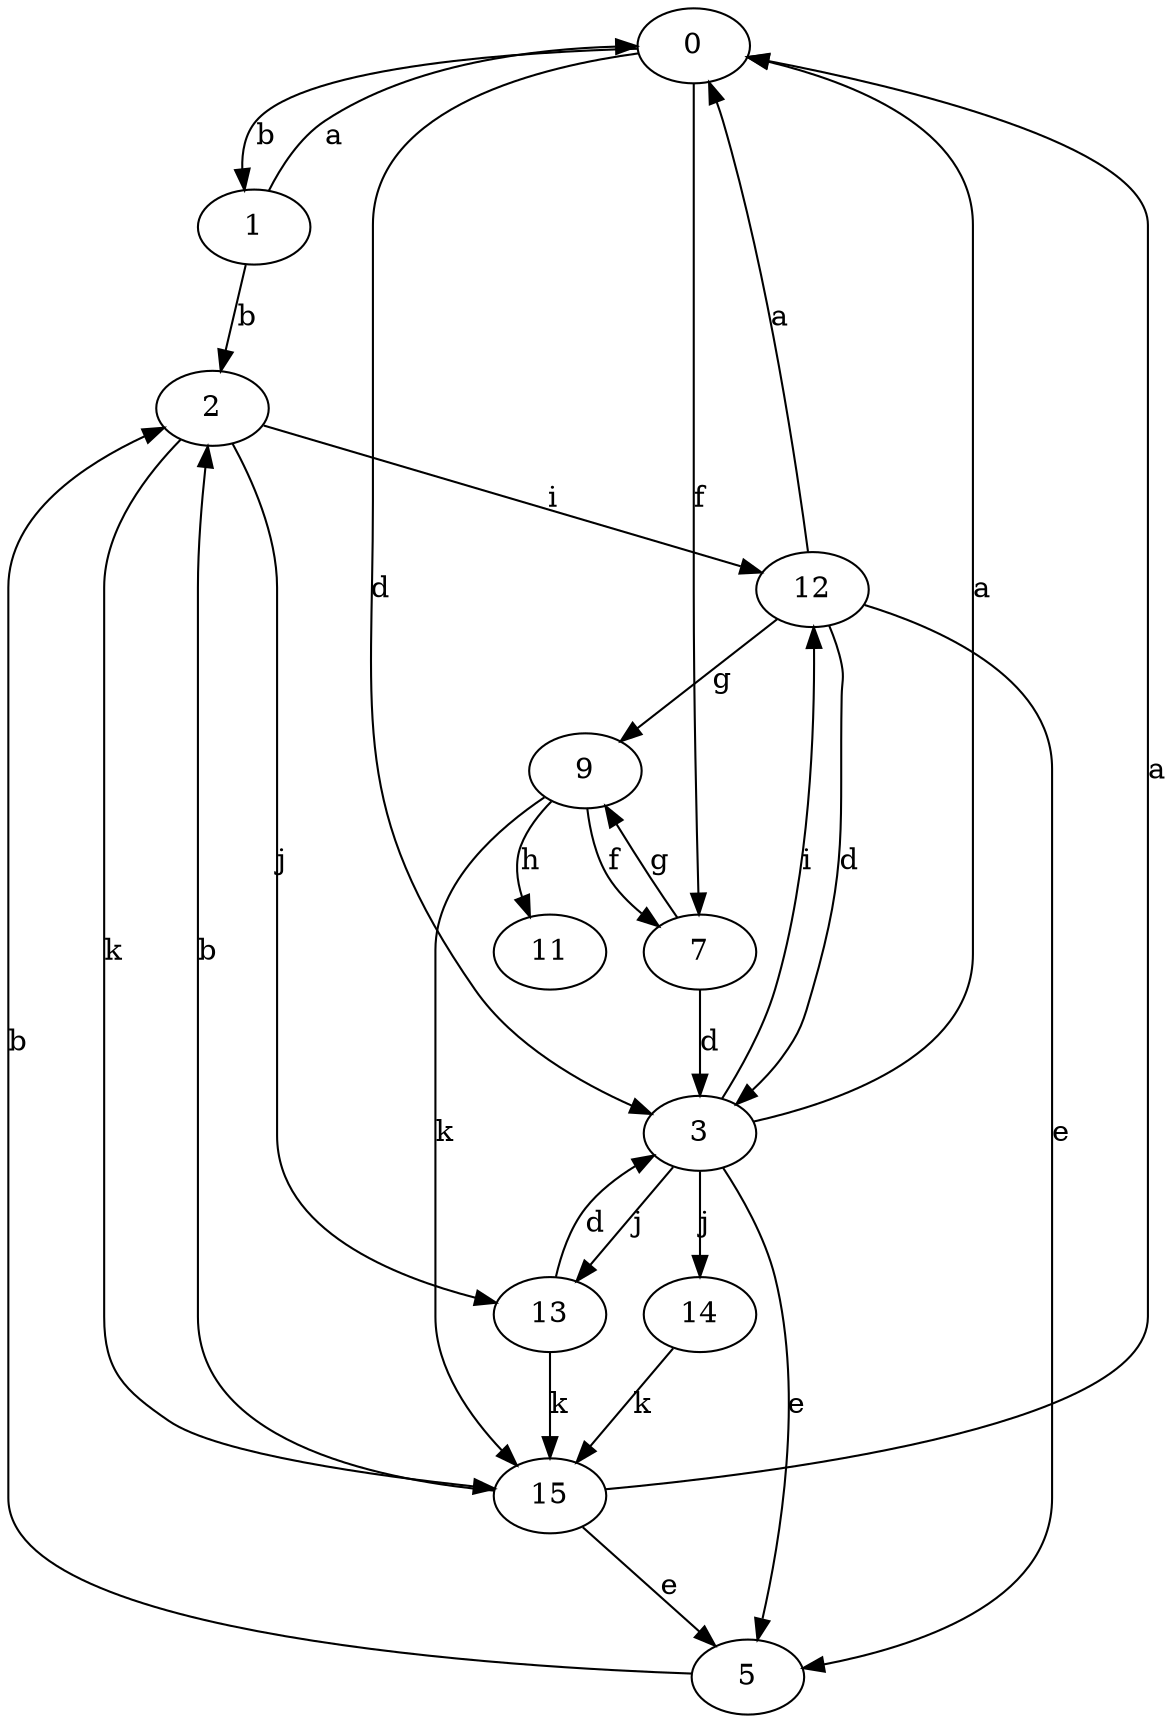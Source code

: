 strict digraph  {
0;
1;
2;
3;
5;
7;
9;
11;
12;
13;
14;
15;
0 -> 1  [label=b];
0 -> 3  [label=d];
0 -> 7  [label=f];
1 -> 0  [label=a];
1 -> 2  [label=b];
2 -> 12  [label=i];
2 -> 13  [label=j];
2 -> 15  [label=k];
3 -> 0  [label=a];
3 -> 5  [label=e];
3 -> 12  [label=i];
3 -> 13  [label=j];
3 -> 14  [label=j];
5 -> 2  [label=b];
7 -> 3  [label=d];
7 -> 9  [label=g];
9 -> 7  [label=f];
9 -> 11  [label=h];
9 -> 15  [label=k];
12 -> 0  [label=a];
12 -> 3  [label=d];
12 -> 5  [label=e];
12 -> 9  [label=g];
13 -> 3  [label=d];
13 -> 15  [label=k];
14 -> 15  [label=k];
15 -> 0  [label=a];
15 -> 2  [label=b];
15 -> 5  [label=e];
}
